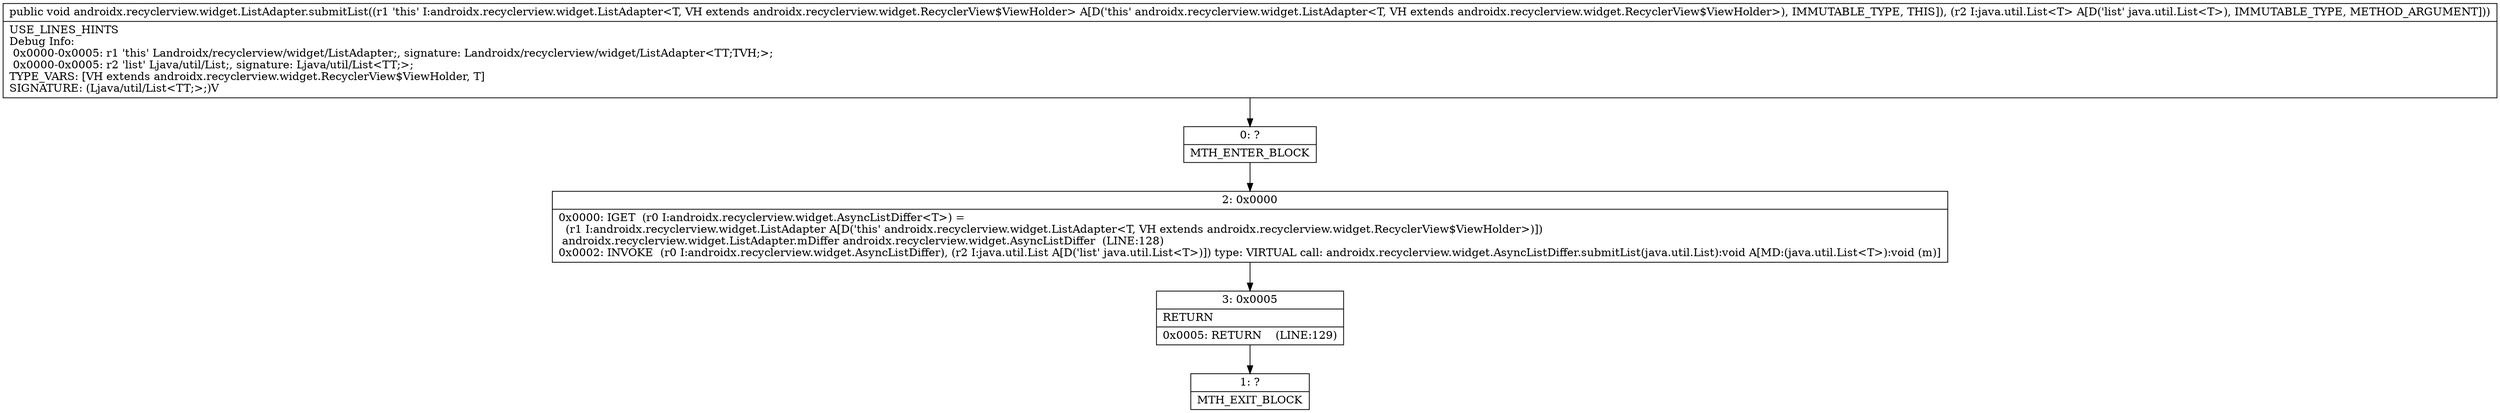 digraph "CFG forandroidx.recyclerview.widget.ListAdapter.submitList(Ljava\/util\/List;)V" {
Node_0 [shape=record,label="{0\:\ ?|MTH_ENTER_BLOCK\l}"];
Node_2 [shape=record,label="{2\:\ 0x0000|0x0000: IGET  (r0 I:androidx.recyclerview.widget.AsyncListDiffer\<T\>) = \l  (r1 I:androidx.recyclerview.widget.ListAdapter A[D('this' androidx.recyclerview.widget.ListAdapter\<T, VH extends androidx.recyclerview.widget.RecyclerView$ViewHolder\>)])\l androidx.recyclerview.widget.ListAdapter.mDiffer androidx.recyclerview.widget.AsyncListDiffer  (LINE:128)\l0x0002: INVOKE  (r0 I:androidx.recyclerview.widget.AsyncListDiffer), (r2 I:java.util.List A[D('list' java.util.List\<T\>)]) type: VIRTUAL call: androidx.recyclerview.widget.AsyncListDiffer.submitList(java.util.List):void A[MD:(java.util.List\<T\>):void (m)]\l}"];
Node_3 [shape=record,label="{3\:\ 0x0005|RETURN\l|0x0005: RETURN    (LINE:129)\l}"];
Node_1 [shape=record,label="{1\:\ ?|MTH_EXIT_BLOCK\l}"];
MethodNode[shape=record,label="{public void androidx.recyclerview.widget.ListAdapter.submitList((r1 'this' I:androidx.recyclerview.widget.ListAdapter\<T, VH extends androidx.recyclerview.widget.RecyclerView$ViewHolder\> A[D('this' androidx.recyclerview.widget.ListAdapter\<T, VH extends androidx.recyclerview.widget.RecyclerView$ViewHolder\>), IMMUTABLE_TYPE, THIS]), (r2 I:java.util.List\<T\> A[D('list' java.util.List\<T\>), IMMUTABLE_TYPE, METHOD_ARGUMENT]))  | USE_LINES_HINTS\lDebug Info:\l  0x0000\-0x0005: r1 'this' Landroidx\/recyclerview\/widget\/ListAdapter;, signature: Landroidx\/recyclerview\/widget\/ListAdapter\<TT;TVH;\>;\l  0x0000\-0x0005: r2 'list' Ljava\/util\/List;, signature: Ljava\/util\/List\<TT;\>;\lTYPE_VARS: [VH extends androidx.recyclerview.widget.RecyclerView$ViewHolder, T]\lSIGNATURE: (Ljava\/util\/List\<TT;\>;)V\l}"];
MethodNode -> Node_0;Node_0 -> Node_2;
Node_2 -> Node_3;
Node_3 -> Node_1;
}

